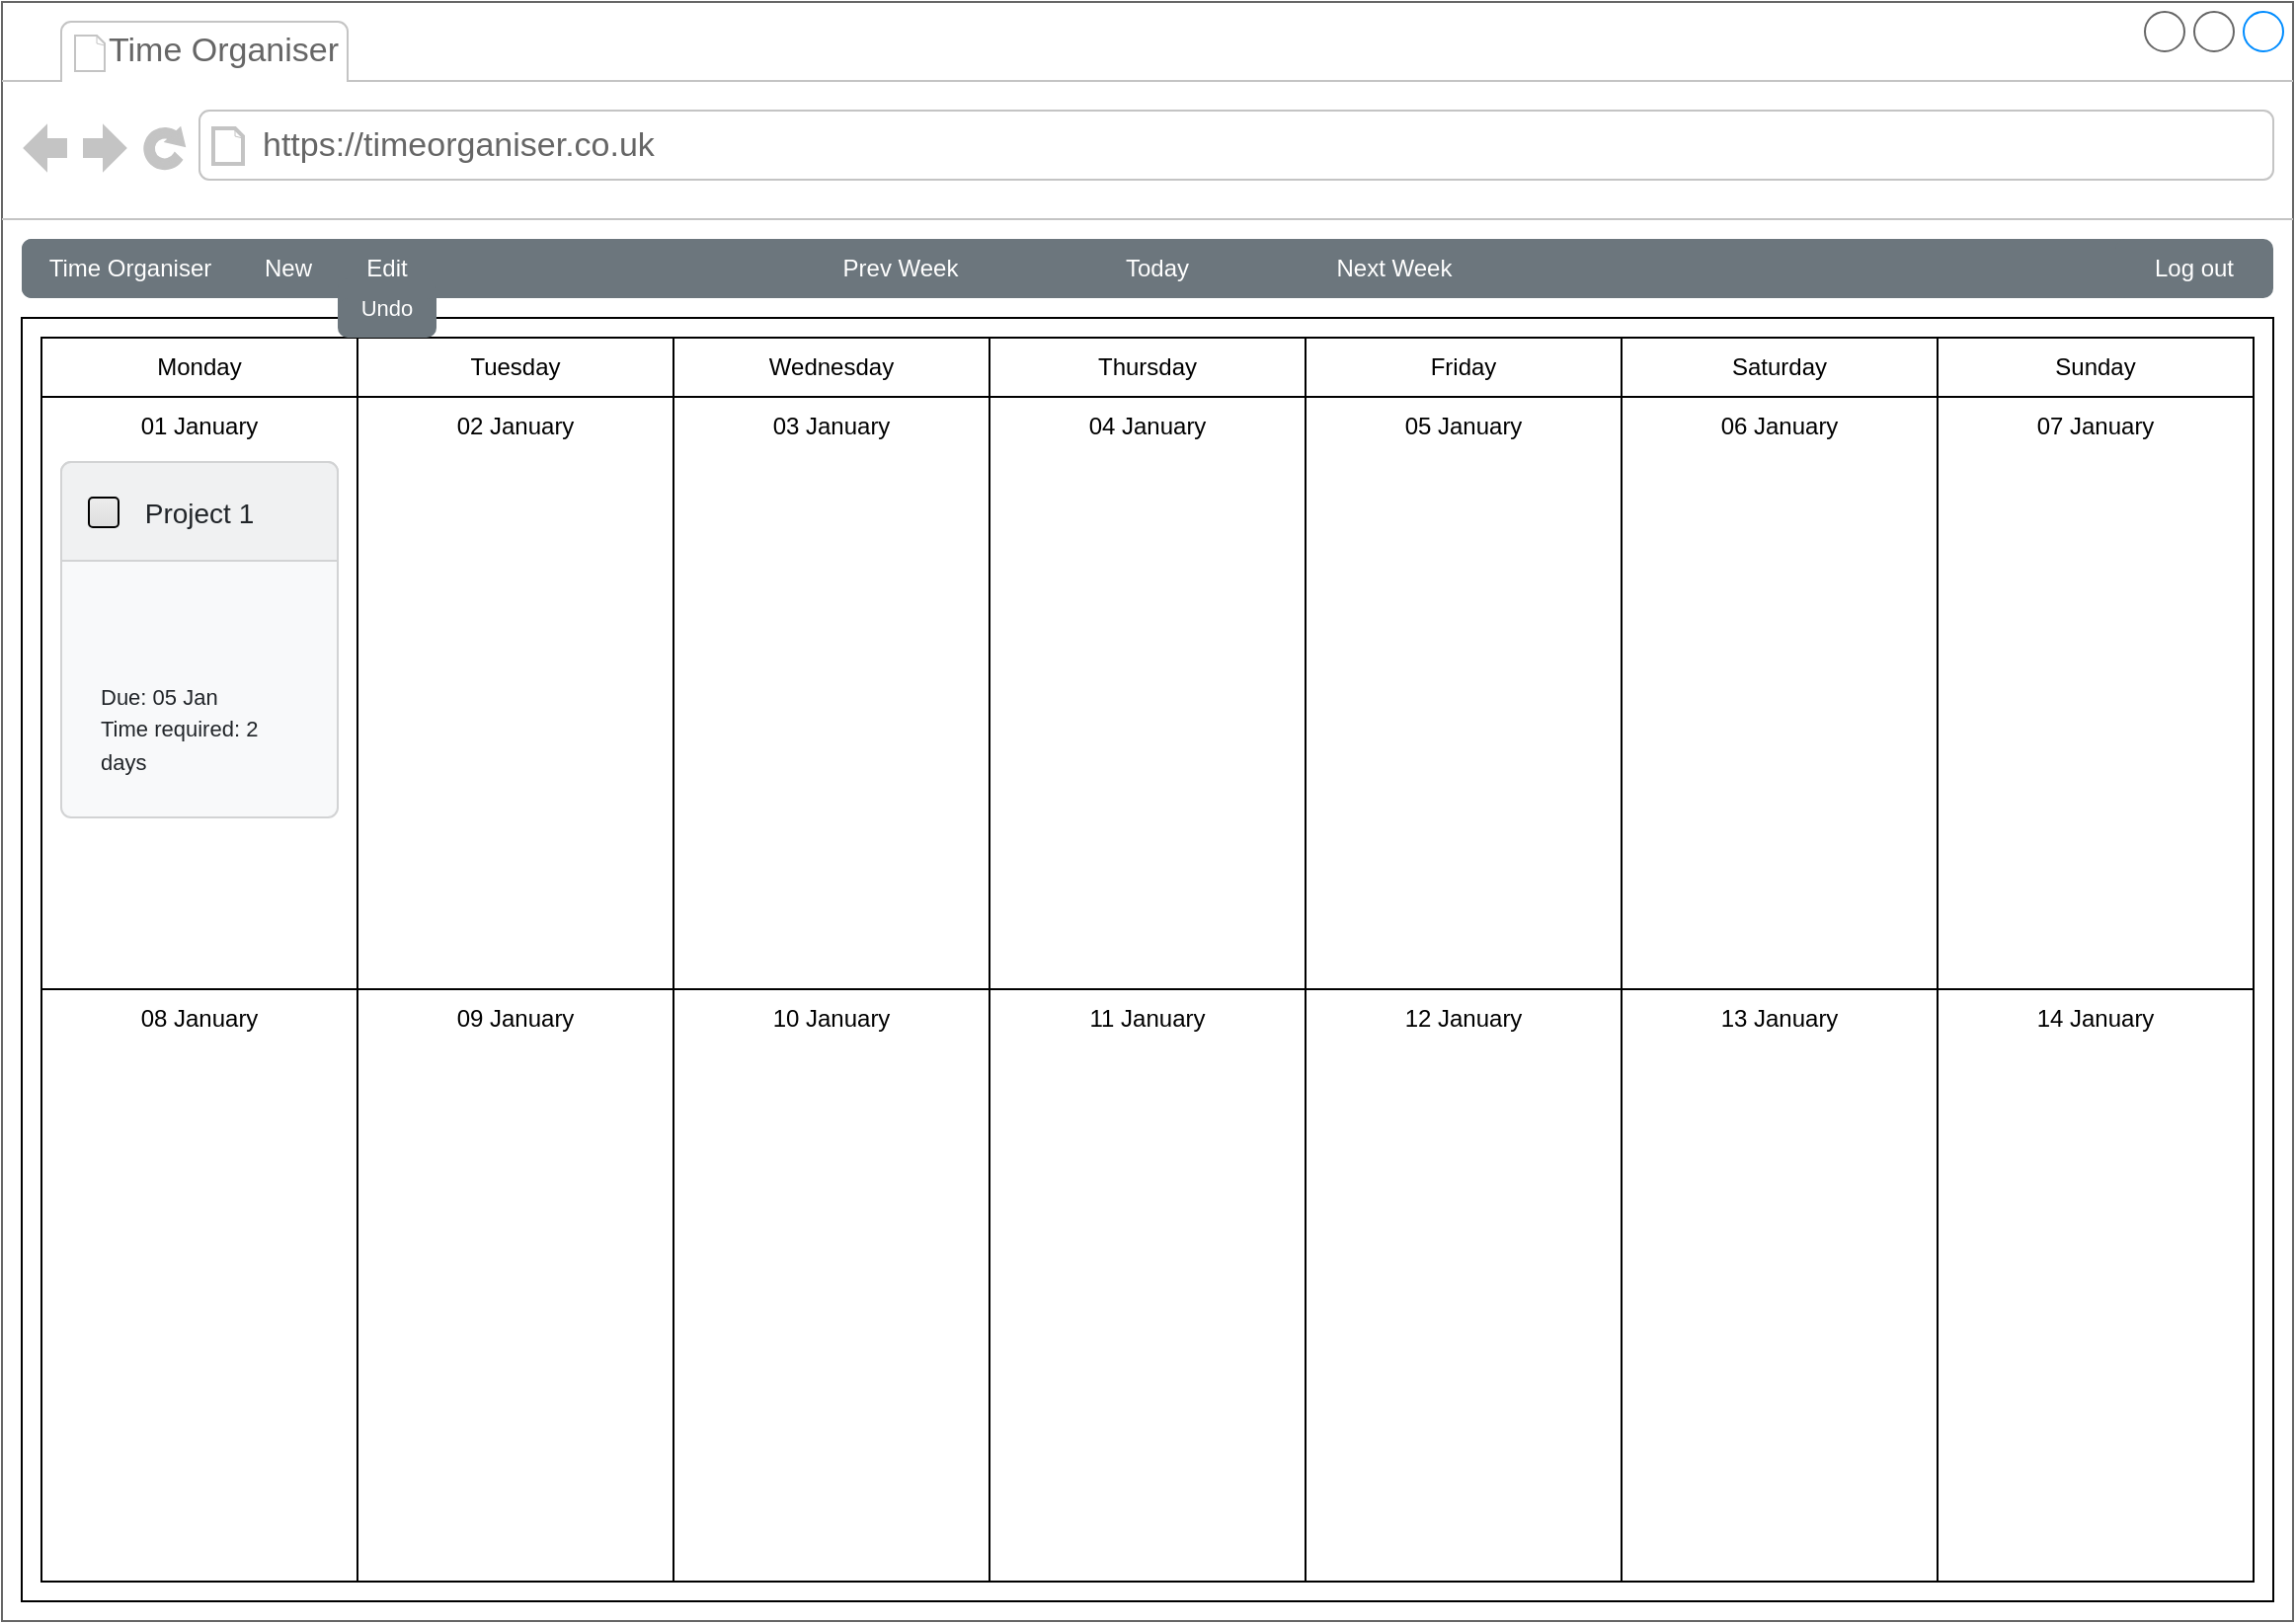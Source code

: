 <mxfile version="22.1.17" type="github" pages="2">
  <diagram name="Main" id="soKR7CIwet9UzGEPgBhU">
    <mxGraphModel dx="1037" dy="797" grid="1" gridSize="10" guides="1" tooltips="1" connect="1" arrows="1" fold="1" page="1" pageScale="1" pageWidth="1169" pageHeight="827" math="0" shadow="0">
      <root>
        <mxCell id="0" />
        <mxCell id="1" parent="0" />
        <mxCell id="f8uNrfVC8qq1xbUnTpQ6-2" value="" style="strokeWidth=1;shadow=0;dashed=0;align=center;html=1;shape=mxgraph.mockup.containers.browserWindow;rSize=0;strokeColor=#666666;strokeColor2=#008cff;strokeColor3=#c4c4c4;mainText=,;recursiveResize=0;" parent="1" vertex="1">
          <mxGeometry width="1160" height="820" as="geometry" />
        </mxCell>
        <mxCell id="f8uNrfVC8qq1xbUnTpQ6-3" value="Time Organiser" style="strokeWidth=1;shadow=0;dashed=0;align=center;html=1;shape=mxgraph.mockup.containers.anchor;fontSize=17;fontColor=#666666;align=left;whiteSpace=wrap;" parent="f8uNrfVC8qq1xbUnTpQ6-2" vertex="1">
          <mxGeometry x="52" y="12" width="120" height="26" as="geometry" />
        </mxCell>
        <mxCell id="f8uNrfVC8qq1xbUnTpQ6-4" value="https://timeorganiser.co.uk" style="strokeWidth=1;shadow=0;dashed=0;align=center;html=1;shape=mxgraph.mockup.containers.anchor;rSize=0;fontSize=17;fontColor=#666666;align=left;" parent="f8uNrfVC8qq1xbUnTpQ6-2" vertex="1">
          <mxGeometry x="130" y="60" width="250" height="26" as="geometry" />
        </mxCell>
        <mxCell id="f8uNrfVC8qq1xbUnTpQ6-10" value="" style="html=1;shadow=0;dashed=0;shape=mxgraph.bootstrap.rrect;rSize=5;strokeColor=none;html=1;whiteSpace=wrap;fillColor=#6C767D;fontColor=#ffffff;sketch=0;" parent="f8uNrfVC8qq1xbUnTpQ6-2" vertex="1">
          <mxGeometry x="10" y="120" width="440" height="30" as="geometry" />
        </mxCell>
        <mxCell id="f8uNrfVC8qq1xbUnTpQ6-11" value="&lt;font color=&quot;#ffffff&quot;&gt;Time Organiser&lt;/font&gt;" style="strokeColor=inherit;fillColor=inherit;gradientColor=inherit;fontColor=inherit;html=1;shadow=0;dashed=0;shape=mxgraph.bootstrap.leftButton;rSize=5;perimeter=none;whiteSpace=wrap;resizeHeight=1;sketch=0;" parent="f8uNrfVC8qq1xbUnTpQ6-10" vertex="1">
          <mxGeometry width="110" height="30" relative="1" as="geometry" />
        </mxCell>
        <mxCell id="f8uNrfVC8qq1xbUnTpQ6-14" value="" style="strokeColor=inherit;fillColor=inherit;gradientColor=inherit;fontColor=inherit;html=1;shadow=0;dashed=0;shape=mxgraph.bootstrap.rightButton;rSize=5;perimeter=none;whiteSpace=wrap;resizeHeight=1;sketch=0;" parent="f8uNrfVC8qq1xbUnTpQ6-10" vertex="1">
          <mxGeometry x="1" width="30" height="30" relative="1" as="geometry">
            <mxPoint x="-30" as="offset" />
          </mxGeometry>
        </mxCell>
        <mxCell id="f8uNrfVC8qq1xbUnTpQ6-12" value="&lt;font color=&quot;#ffffff&quot;&gt;New&lt;/font&gt;" style="strokeColor=inherit;fillColor=inherit;gradientColor=inherit;fontColor=inherit;html=1;shadow=0;dashed=0;perimeter=none;whiteSpace=wrap;resizeHeight=1;sketch=0;" parent="f8uNrfVC8qq1xbUnTpQ6-10" vertex="1">
          <mxGeometry width="30" height="30" relative="1" as="geometry">
            <mxPoint x="120" as="offset" />
          </mxGeometry>
        </mxCell>
        <mxCell id="f8uNrfVC8qq1xbUnTpQ6-13" value="&lt;font color=&quot;#ffffff&quot;&gt;Edit&lt;/font&gt;" style="strokeColor=inherit;fillColor=inherit;gradientColor=inherit;fontColor=inherit;html=1;shadow=0;dashed=0;perimeter=none;whiteSpace=wrap;resizeHeight=1;sketch=0;" parent="f8uNrfVC8qq1xbUnTpQ6-10" vertex="1">
          <mxGeometry width="30" height="30" relative="1" as="geometry">
            <mxPoint x="170" as="offset" />
          </mxGeometry>
        </mxCell>
        <mxCell id="f8uNrfVC8qq1xbUnTpQ6-15" value="" style="html=1;shadow=0;dashed=0;shape=mxgraph.bootstrap.rrect;rSize=5;strokeColor=none;html=1;whiteSpace=wrap;fillColor=#6C767D;fontColor=#ffffff;sketch=0;" parent="f8uNrfVC8qq1xbUnTpQ6-2" vertex="1">
          <mxGeometry x="430" y="120" width="650" height="30" as="geometry" />
        </mxCell>
        <mxCell id="f8uNrfVC8qq1xbUnTpQ6-16" value="" style="strokeColor=inherit;fillColor=inherit;gradientColor=inherit;fontColor=inherit;html=1;shadow=0;dashed=0;shape=mxgraph.bootstrap.leftButton;rSize=5;perimeter=none;whiteSpace=wrap;resizeHeight=1;sketch=0;" parent="f8uNrfVC8qq1xbUnTpQ6-15" vertex="1">
          <mxGeometry width="30" height="30" relative="1" as="geometry" />
        </mxCell>
        <mxCell id="f8uNrfVC8qq1xbUnTpQ6-18" value="" style="strokeColor=inherit;fillColor=inherit;gradientColor=inherit;fontColor=inherit;html=1;shadow=0;dashed=0;shape=mxgraph.bootstrap.rightButton;rSize=5;perimeter=none;whiteSpace=wrap;resizeHeight=1;sketch=0;" parent="f8uNrfVC8qq1xbUnTpQ6-15" vertex="1">
          <mxGeometry x="1" width="30" height="30" relative="1" as="geometry">
            <mxPoint x="-30" as="offset" />
          </mxGeometry>
        </mxCell>
        <mxCell id="4GkKyNcKcZ7dLZaAMH27-37" value="&lt;font color=&quot;#ffffff&quot;&gt;Prev Week&lt;br&gt;&lt;/font&gt;" style="strokeColor=inherit;fillColor=inherit;gradientColor=inherit;fontColor=inherit;html=1;shadow=0;dashed=0;perimeter=none;whiteSpace=wrap;resizeHeight=1;sketch=0;" parent="f8uNrfVC8qq1xbUnTpQ6-15" vertex="1">
          <mxGeometry x="-20" width="90" height="30" as="geometry" />
        </mxCell>
        <mxCell id="4GkKyNcKcZ7dLZaAMH27-38" value="&lt;font color=&quot;#ffffff&quot;&gt;Today&lt;br&gt;&lt;/font&gt;" style="strokeColor=inherit;fillColor=inherit;gradientColor=inherit;fontColor=inherit;html=1;shadow=0;dashed=0;perimeter=none;whiteSpace=wrap;resizeHeight=1;sketch=0;" parent="f8uNrfVC8qq1xbUnTpQ6-15" vertex="1">
          <mxGeometry x="110" width="90" height="30" as="geometry" />
        </mxCell>
        <mxCell id="4GkKyNcKcZ7dLZaAMH27-39" value="&lt;font color=&quot;#ffffff&quot;&gt;Next Week&lt;br&gt;&lt;/font&gt;" style="strokeColor=inherit;fillColor=inherit;gradientColor=inherit;fontColor=inherit;html=1;shadow=0;dashed=0;perimeter=none;whiteSpace=wrap;resizeHeight=1;sketch=0;" parent="f8uNrfVC8qq1xbUnTpQ6-15" vertex="1">
          <mxGeometry x="230" width="90" height="30" as="geometry" />
        </mxCell>
        <mxCell id="f8uNrfVC8qq1xbUnTpQ6-19" value="Log out" style="html=1;shadow=0;dashed=0;shape=mxgraph.bootstrap.rrect;rSize=5;strokeColor=none;html=1;whiteSpace=wrap;fillColor=#6C767D;fontColor=#ffffff;sketch=0;" parent="f8uNrfVC8qq1xbUnTpQ6-2" vertex="1">
          <mxGeometry x="1070" y="120" width="80" height="30" as="geometry" />
        </mxCell>
        <mxCell id="4GkKyNcKcZ7dLZaAMH27-1" value="" style="rounded=0;whiteSpace=wrap;html=1;" parent="f8uNrfVC8qq1xbUnTpQ6-2" vertex="1">
          <mxGeometry x="10" y="160" width="1140" height="650" as="geometry" />
        </mxCell>
        <mxCell id="4GkKyNcKcZ7dLZaAMH27-2" value="Monday" style="rounded=0;whiteSpace=wrap;html=1;" parent="f8uNrfVC8qq1xbUnTpQ6-2" vertex="1">
          <mxGeometry x="20" y="170" width="160" height="30" as="geometry" />
        </mxCell>
        <mxCell id="4GkKyNcKcZ7dLZaAMH27-3" value="Tuesday" style="rounded=0;whiteSpace=wrap;html=1;" parent="f8uNrfVC8qq1xbUnTpQ6-2" vertex="1">
          <mxGeometry x="180" y="170" width="160" height="30" as="geometry" />
        </mxCell>
        <mxCell id="4GkKyNcKcZ7dLZaAMH27-4" value="Wednesday" style="rounded=0;whiteSpace=wrap;html=1;" parent="f8uNrfVC8qq1xbUnTpQ6-2" vertex="1">
          <mxGeometry x="340" y="170" width="160" height="30" as="geometry" />
        </mxCell>
        <mxCell id="4GkKyNcKcZ7dLZaAMH27-5" value="Thursday" style="rounded=0;whiteSpace=wrap;html=1;" parent="f8uNrfVC8qq1xbUnTpQ6-2" vertex="1">
          <mxGeometry x="500" y="170" width="160" height="30" as="geometry" />
        </mxCell>
        <mxCell id="4GkKyNcKcZ7dLZaAMH27-6" value="Friday" style="rounded=0;whiteSpace=wrap;html=1;" parent="f8uNrfVC8qq1xbUnTpQ6-2" vertex="1">
          <mxGeometry x="660" y="170" width="160" height="30" as="geometry" />
        </mxCell>
        <mxCell id="4GkKyNcKcZ7dLZaAMH27-7" value="Saturday" style="rounded=0;whiteSpace=wrap;html=1;" parent="f8uNrfVC8qq1xbUnTpQ6-2" vertex="1">
          <mxGeometry x="820" y="170" width="160" height="30" as="geometry" />
        </mxCell>
        <mxCell id="4GkKyNcKcZ7dLZaAMH27-8" value="Sunday" style="rounded=0;whiteSpace=wrap;html=1;" parent="f8uNrfVC8qq1xbUnTpQ6-2" vertex="1">
          <mxGeometry x="980" y="170" width="160" height="30" as="geometry" />
        </mxCell>
        <mxCell id="4GkKyNcKcZ7dLZaAMH27-9" value="" style="rounded=0;whiteSpace=wrap;html=1;" parent="f8uNrfVC8qq1xbUnTpQ6-2" vertex="1">
          <mxGeometry x="20" y="200" width="160" height="300" as="geometry" />
        </mxCell>
        <mxCell id="4GkKyNcKcZ7dLZaAMH27-10" value="" style="rounded=0;whiteSpace=wrap;html=1;" parent="f8uNrfVC8qq1xbUnTpQ6-2" vertex="1">
          <mxGeometry x="20" y="500" width="160" height="300" as="geometry" />
        </mxCell>
        <mxCell id="4GkKyNcKcZ7dLZaAMH27-11" value="" style="rounded=0;whiteSpace=wrap;html=1;" parent="f8uNrfVC8qq1xbUnTpQ6-2" vertex="1">
          <mxGeometry x="180" y="200" width="160" height="300" as="geometry" />
        </mxCell>
        <mxCell id="4GkKyNcKcZ7dLZaAMH27-12" value="" style="rounded=0;whiteSpace=wrap;html=1;" parent="f8uNrfVC8qq1xbUnTpQ6-2" vertex="1">
          <mxGeometry x="180" y="500" width="160" height="300" as="geometry" />
        </mxCell>
        <mxCell id="4GkKyNcKcZ7dLZaAMH27-13" value="" style="rounded=0;whiteSpace=wrap;html=1;" parent="f8uNrfVC8qq1xbUnTpQ6-2" vertex="1">
          <mxGeometry x="340" y="200" width="160" height="300" as="geometry" />
        </mxCell>
        <mxCell id="4GkKyNcKcZ7dLZaAMH27-14" value="" style="rounded=0;whiteSpace=wrap;html=1;" parent="f8uNrfVC8qq1xbUnTpQ6-2" vertex="1">
          <mxGeometry x="340" y="500" width="160" height="300" as="geometry" />
        </mxCell>
        <mxCell id="4GkKyNcKcZ7dLZaAMH27-15" value="" style="rounded=0;whiteSpace=wrap;html=1;" parent="f8uNrfVC8qq1xbUnTpQ6-2" vertex="1">
          <mxGeometry x="500" y="200" width="160" height="300" as="geometry" />
        </mxCell>
        <mxCell id="4GkKyNcKcZ7dLZaAMH27-16" value="" style="rounded=0;whiteSpace=wrap;html=1;" parent="f8uNrfVC8qq1xbUnTpQ6-2" vertex="1">
          <mxGeometry x="500" y="500" width="160" height="300" as="geometry" />
        </mxCell>
        <mxCell id="4GkKyNcKcZ7dLZaAMH27-17" value="" style="rounded=0;whiteSpace=wrap;html=1;" parent="f8uNrfVC8qq1xbUnTpQ6-2" vertex="1">
          <mxGeometry x="660" y="200" width="160" height="300" as="geometry" />
        </mxCell>
        <mxCell id="4GkKyNcKcZ7dLZaAMH27-18" value="" style="rounded=0;whiteSpace=wrap;html=1;" parent="f8uNrfVC8qq1xbUnTpQ6-2" vertex="1">
          <mxGeometry x="660" y="500" width="160" height="300" as="geometry" />
        </mxCell>
        <mxCell id="4GkKyNcKcZ7dLZaAMH27-19" value="" style="rounded=0;whiteSpace=wrap;html=1;" parent="f8uNrfVC8qq1xbUnTpQ6-2" vertex="1">
          <mxGeometry x="820" y="200" width="160" height="300" as="geometry" />
        </mxCell>
        <mxCell id="4GkKyNcKcZ7dLZaAMH27-20" value="" style="rounded=0;whiteSpace=wrap;html=1;" parent="f8uNrfVC8qq1xbUnTpQ6-2" vertex="1">
          <mxGeometry x="820" y="500" width="160" height="300" as="geometry" />
        </mxCell>
        <mxCell id="4GkKyNcKcZ7dLZaAMH27-21" value="" style="rounded=0;whiteSpace=wrap;html=1;" parent="f8uNrfVC8qq1xbUnTpQ6-2" vertex="1">
          <mxGeometry x="980" y="200" width="160" height="300" as="geometry" />
        </mxCell>
        <mxCell id="4GkKyNcKcZ7dLZaAMH27-22" value="" style="rounded=0;whiteSpace=wrap;html=1;" parent="f8uNrfVC8qq1xbUnTpQ6-2" vertex="1">
          <mxGeometry x="980" y="500" width="160" height="300" as="geometry" />
        </mxCell>
        <mxCell id="4GkKyNcKcZ7dLZaAMH27-23" value="01 January" style="text;html=1;strokeColor=none;fillColor=none;align=center;verticalAlign=middle;whiteSpace=wrap;rounded=0;" parent="f8uNrfVC8qq1xbUnTpQ6-2" vertex="1">
          <mxGeometry x="20" y="200" width="160" height="30" as="geometry" />
        </mxCell>
        <mxCell id="4GkKyNcKcZ7dLZaAMH27-24" value="02&amp;nbsp;January" style="text;html=1;strokeColor=none;fillColor=none;align=center;verticalAlign=middle;whiteSpace=wrap;rounded=0;" parent="f8uNrfVC8qq1xbUnTpQ6-2" vertex="1">
          <mxGeometry x="180" y="200" width="160" height="30" as="geometry" />
        </mxCell>
        <mxCell id="4GkKyNcKcZ7dLZaAMH27-25" value="03 January" style="text;html=1;strokeColor=none;fillColor=none;align=center;verticalAlign=middle;whiteSpace=wrap;rounded=0;" parent="f8uNrfVC8qq1xbUnTpQ6-2" vertex="1">
          <mxGeometry x="340" y="200" width="160" height="30" as="geometry" />
        </mxCell>
        <mxCell id="4GkKyNcKcZ7dLZaAMH27-26" value="04&amp;nbsp;January" style="text;html=1;strokeColor=none;fillColor=none;align=center;verticalAlign=middle;whiteSpace=wrap;rounded=0;" parent="f8uNrfVC8qq1xbUnTpQ6-2" vertex="1">
          <mxGeometry x="500" y="200" width="160" height="30" as="geometry" />
        </mxCell>
        <mxCell id="4GkKyNcKcZ7dLZaAMH27-27" value="05 January" style="text;html=1;strokeColor=none;fillColor=none;align=center;verticalAlign=middle;whiteSpace=wrap;rounded=0;" parent="f8uNrfVC8qq1xbUnTpQ6-2" vertex="1">
          <mxGeometry x="660" y="200" width="160" height="30" as="geometry" />
        </mxCell>
        <mxCell id="4GkKyNcKcZ7dLZaAMH27-28" value="06 January" style="text;html=1;strokeColor=none;fillColor=none;align=center;verticalAlign=middle;whiteSpace=wrap;rounded=0;" parent="f8uNrfVC8qq1xbUnTpQ6-2" vertex="1">
          <mxGeometry x="820" y="200" width="160" height="30" as="geometry" />
        </mxCell>
        <mxCell id="4GkKyNcKcZ7dLZaAMH27-29" value="07&amp;nbsp;January" style="text;html=1;strokeColor=none;fillColor=none;align=center;verticalAlign=middle;whiteSpace=wrap;rounded=0;" parent="f8uNrfVC8qq1xbUnTpQ6-2" vertex="1">
          <mxGeometry x="980" y="200" width="160" height="30" as="geometry" />
        </mxCell>
        <mxCell id="4GkKyNcKcZ7dLZaAMH27-30" value="08 January" style="text;html=1;strokeColor=none;fillColor=none;align=center;verticalAlign=middle;whiteSpace=wrap;rounded=0;" parent="f8uNrfVC8qq1xbUnTpQ6-2" vertex="1">
          <mxGeometry x="20" y="500" width="160" height="30" as="geometry" />
        </mxCell>
        <mxCell id="4GkKyNcKcZ7dLZaAMH27-31" value="09 January" style="text;html=1;strokeColor=none;fillColor=none;align=center;verticalAlign=middle;whiteSpace=wrap;rounded=0;" parent="f8uNrfVC8qq1xbUnTpQ6-2" vertex="1">
          <mxGeometry x="180" y="500" width="160" height="30" as="geometry" />
        </mxCell>
        <mxCell id="4GkKyNcKcZ7dLZaAMH27-32" value="10 January" style="text;html=1;strokeColor=none;fillColor=none;align=center;verticalAlign=middle;whiteSpace=wrap;rounded=0;" parent="f8uNrfVC8qq1xbUnTpQ6-2" vertex="1">
          <mxGeometry x="340" y="500" width="160" height="30" as="geometry" />
        </mxCell>
        <mxCell id="4GkKyNcKcZ7dLZaAMH27-33" value="11 January" style="text;html=1;strokeColor=none;fillColor=none;align=center;verticalAlign=middle;whiteSpace=wrap;rounded=0;" parent="f8uNrfVC8qq1xbUnTpQ6-2" vertex="1">
          <mxGeometry x="500" y="500" width="160" height="30" as="geometry" />
        </mxCell>
        <mxCell id="4GkKyNcKcZ7dLZaAMH27-34" value="12 January" style="text;html=1;strokeColor=none;fillColor=none;align=center;verticalAlign=middle;whiteSpace=wrap;rounded=0;" parent="f8uNrfVC8qq1xbUnTpQ6-2" vertex="1">
          <mxGeometry x="660" y="500" width="160" height="30" as="geometry" />
        </mxCell>
        <mxCell id="4GkKyNcKcZ7dLZaAMH27-35" value="13 January" style="text;html=1;strokeColor=none;fillColor=none;align=center;verticalAlign=middle;whiteSpace=wrap;rounded=0;" parent="f8uNrfVC8qq1xbUnTpQ6-2" vertex="1">
          <mxGeometry x="820" y="500" width="160" height="30" as="geometry" />
        </mxCell>
        <mxCell id="4GkKyNcKcZ7dLZaAMH27-36" value="14 January" style="text;html=1;strokeColor=none;fillColor=none;align=center;verticalAlign=middle;whiteSpace=wrap;rounded=0;" parent="f8uNrfVC8qq1xbUnTpQ6-2" vertex="1">
          <mxGeometry x="980" y="500" width="160" height="30" as="geometry" />
        </mxCell>
        <mxCell id="4GkKyNcKcZ7dLZaAMH27-40" value="&lt;font style=&quot;font-size: 11px;&quot;&gt;Due: 05 Jan&lt;br&gt;Time required: 2 days&lt;/font&gt;" style="html=1;shadow=0;dashed=0;shape=mxgraph.bootstrap.rrect;rSize=5;strokeColor=#D2D3D4;html=1;whiteSpace=wrap;fillColor=#F8F9FA;fontColor=#212529;verticalAlign=bottom;align=left;spacing=20;spacingBottom=0;fontSize=14;" parent="f8uNrfVC8qq1xbUnTpQ6-2" vertex="1">
          <mxGeometry x="30" y="233" width="140" height="180" as="geometry" />
        </mxCell>
        <mxCell id="4GkKyNcKcZ7dLZaAMH27-41" value="&lt;font style=&quot;font-size: 14px;&quot;&gt;Project 1&lt;/font&gt;" style="html=1;shadow=0;dashed=0;shape=mxgraph.bootstrap.topButton;rSize=5;perimeter=none;whiteSpace=wrap;fillColor=#F0F1F2;strokeColor=#D2D3D4;fontColor=#212529;resizeWidth=1;fontSize=18;align=center;spacing=20;" parent="4GkKyNcKcZ7dLZaAMH27-40" vertex="1">
          <mxGeometry width="140" height="50" relative="1" as="geometry" />
        </mxCell>
        <mxCell id="4GkKyNcKcZ7dLZaAMH27-44" value="" style="html=1;shadow=0;dashed=0;shape=mxgraph.bootstrap.checkbox2;labelPosition=right;verticalLabelPosition=middle;align=left;verticalAlign=middle;gradientColor=#DEDEDE;fillColor=#EDEDED;checked=0;spacing=5;checkedFill=#0085FC;checkedStroke=#ffffff;sketch=0;fontSize=16;aspect=fixed;" parent="4GkKyNcKcZ7dLZaAMH27-40" vertex="1">
          <mxGeometry x="14" y="18" width="15" height="15" as="geometry" />
        </mxCell>
        <mxCell id="4GkKyNcKcZ7dLZaAMH27-45" value="" style="html=1;shadow=0;dashed=0;shape=mxgraph.bootstrap.rrect;rSize=5;strokeColor=none;html=1;whiteSpace=wrap;fillColor=#6C767D;fontColor=#ffffff;sketch=0;" parent="f8uNrfVC8qq1xbUnTpQ6-2" vertex="1">
          <mxGeometry x="170" y="140" width="50" height="30" as="geometry" />
        </mxCell>
        <mxCell id="4GkKyNcKcZ7dLZaAMH27-46" value="&lt;font style=&quot;font-size: 11px;&quot; color=&quot;#ffffff&quot;&gt;Undo&lt;/font&gt;" style="strokeColor=inherit;fillColor=inherit;gradientColor=inherit;fontColor=inherit;html=1;shadow=0;dashed=0;shape=mxgraph.bootstrap.topButton;rSize=5;perimeter=none;whiteSpace=wrap;resizeWidth=1;sketch=0;" parent="4GkKyNcKcZ7dLZaAMH27-45" vertex="1">
          <mxGeometry width="50" height="10" relative="1" as="geometry">
            <mxPoint y="10" as="offset" />
          </mxGeometry>
        </mxCell>
      </root>
    </mxGraphModel>
  </diagram>
  <diagram name="Log in" id="obpFiwc5WeMF6UtDXZB0">
    <mxGraphModel dx="1220" dy="938" grid="1" gridSize="10" guides="1" tooltips="1" connect="1" arrows="1" fold="1" page="1" pageScale="1" pageWidth="1169" pageHeight="827" math="0" shadow="0">
      <root>
        <mxCell id="JoULUldGNz2ZtYEWkng5-0" />
        <mxCell id="JoULUldGNz2ZtYEWkng5-1" parent="JoULUldGNz2ZtYEWkng5-0" />
        <mxCell id="JoULUldGNz2ZtYEWkng5-2" value="" style="strokeWidth=1;shadow=0;dashed=0;align=center;html=1;shape=mxgraph.mockup.containers.browserWindow;rSize=0;strokeColor=#666666;strokeColor2=#008cff;strokeColor3=#c4c4c4;mainText=,;recursiveResize=0;" vertex="1" parent="JoULUldGNz2ZtYEWkng5-1">
          <mxGeometry width="1160" height="820" as="geometry" />
        </mxCell>
        <mxCell id="JoULUldGNz2ZtYEWkng5-3" value="Log in" style="strokeWidth=1;shadow=0;dashed=0;align=center;html=1;shape=mxgraph.mockup.containers.anchor;fontSize=17;fontColor=#666666;align=left;whiteSpace=wrap;" vertex="1" parent="JoULUldGNz2ZtYEWkng5-2">
          <mxGeometry x="52" y="12" width="120" height="26" as="geometry" />
        </mxCell>
        <mxCell id="JoULUldGNz2ZtYEWkng5-4" value="https://timeorganiser.co.uk" style="strokeWidth=1;shadow=0;dashed=0;align=center;html=1;shape=mxgraph.mockup.containers.anchor;rSize=0;fontSize=17;fontColor=#666666;align=left;" vertex="1" parent="JoULUldGNz2ZtYEWkng5-2">
          <mxGeometry x="130" y="60" width="250" height="26" as="geometry" />
        </mxCell>
        <mxCell id="JoULUldGNz2ZtYEWkng5-5" value="" style="html=1;shadow=0;dashed=0;shape=mxgraph.bootstrap.rrect;rSize=5;strokeColor=none;html=1;whiteSpace=wrap;fillColor=#6C767D;fontColor=#ffffff;sketch=0;" vertex="1" parent="JoULUldGNz2ZtYEWkng5-2">
          <mxGeometry x="10" y="120" width="440" height="30" as="geometry" />
        </mxCell>
        <mxCell id="JoULUldGNz2ZtYEWkng5-6" value="&lt;font color=&quot;#ffffff&quot;&gt;Time Organiser&lt;/font&gt;" style="strokeColor=inherit;fillColor=inherit;gradientColor=inherit;fontColor=inherit;html=1;shadow=0;dashed=0;shape=mxgraph.bootstrap.leftButton;rSize=5;perimeter=none;whiteSpace=wrap;resizeHeight=1;sketch=0;" vertex="1" parent="JoULUldGNz2ZtYEWkng5-5">
          <mxGeometry width="110" height="30" relative="1" as="geometry" />
        </mxCell>
        <mxCell id="JoULUldGNz2ZtYEWkng5-7" value="" style="strokeColor=inherit;fillColor=inherit;gradientColor=inherit;fontColor=inherit;html=1;shadow=0;dashed=0;shape=mxgraph.bootstrap.rightButton;rSize=5;perimeter=none;whiteSpace=wrap;resizeHeight=1;sketch=0;" vertex="1" parent="JoULUldGNz2ZtYEWkng5-5">
          <mxGeometry x="1" width="30" height="30" relative="1" as="geometry">
            <mxPoint x="-30" as="offset" />
          </mxGeometry>
        </mxCell>
        <mxCell id="JoULUldGNz2ZtYEWkng5-8" value="&lt;font color=&quot;#ffffff&quot;&gt;New&lt;/font&gt;" style="strokeColor=inherit;fillColor=inherit;gradientColor=inherit;fontColor=inherit;html=1;shadow=0;dashed=0;perimeter=none;whiteSpace=wrap;resizeHeight=1;sketch=0;" vertex="1" parent="JoULUldGNz2ZtYEWkng5-5">
          <mxGeometry width="30" height="30" relative="1" as="geometry">
            <mxPoint x="120" as="offset" />
          </mxGeometry>
        </mxCell>
        <mxCell id="JoULUldGNz2ZtYEWkng5-9" value="&lt;font color=&quot;#ffffff&quot;&gt;Edit&lt;/font&gt;" style="strokeColor=inherit;fillColor=inherit;gradientColor=inherit;fontColor=inherit;html=1;shadow=0;dashed=0;perimeter=none;whiteSpace=wrap;resizeHeight=1;sketch=0;" vertex="1" parent="JoULUldGNz2ZtYEWkng5-5">
          <mxGeometry width="30" height="30" relative="1" as="geometry">
            <mxPoint x="170" as="offset" />
          </mxGeometry>
        </mxCell>
        <mxCell id="JoULUldGNz2ZtYEWkng5-10" value="" style="html=1;shadow=0;dashed=0;shape=mxgraph.bootstrap.rrect;rSize=5;strokeColor=none;html=1;whiteSpace=wrap;fillColor=#6C767D;fontColor=#ffffff;sketch=0;" vertex="1" parent="JoULUldGNz2ZtYEWkng5-2">
          <mxGeometry x="430" y="120" width="650" height="30" as="geometry" />
        </mxCell>
        <mxCell id="JoULUldGNz2ZtYEWkng5-11" value="" style="strokeColor=inherit;fillColor=inherit;gradientColor=inherit;fontColor=inherit;html=1;shadow=0;dashed=0;shape=mxgraph.bootstrap.leftButton;rSize=5;perimeter=none;whiteSpace=wrap;resizeHeight=1;sketch=0;" vertex="1" parent="JoULUldGNz2ZtYEWkng5-10">
          <mxGeometry width="30" height="30" relative="1" as="geometry" />
        </mxCell>
        <mxCell id="JoULUldGNz2ZtYEWkng5-12" value="" style="strokeColor=inherit;fillColor=inherit;gradientColor=inherit;fontColor=inherit;html=1;shadow=0;dashed=0;shape=mxgraph.bootstrap.rightButton;rSize=5;perimeter=none;whiteSpace=wrap;resizeHeight=1;sketch=0;" vertex="1" parent="JoULUldGNz2ZtYEWkng5-10">
          <mxGeometry x="1" width="30" height="30" relative="1" as="geometry">
            <mxPoint x="-30" as="offset" />
          </mxGeometry>
        </mxCell>
        <mxCell id="JoULUldGNz2ZtYEWkng5-13" value="&lt;font color=&quot;#ffffff&quot;&gt;&lt;br&gt;&lt;/font&gt;" style="strokeColor=inherit;fillColor=inherit;gradientColor=inherit;fontColor=inherit;html=1;shadow=0;dashed=0;perimeter=none;whiteSpace=wrap;resizeHeight=1;sketch=0;" vertex="1" parent="JoULUldGNz2ZtYEWkng5-10">
          <mxGeometry x="-20" width="90" height="30" as="geometry" />
        </mxCell>
        <mxCell id="JoULUldGNz2ZtYEWkng5-15" value="&lt;font color=&quot;#ffffff&quot;&gt;&lt;br&gt;&lt;/font&gt;" style="strokeColor=inherit;fillColor=inherit;gradientColor=inherit;fontColor=inherit;html=1;shadow=0;dashed=0;perimeter=none;whiteSpace=wrap;resizeHeight=1;sketch=0;" vertex="1" parent="JoULUldGNz2ZtYEWkng5-10">
          <mxGeometry x="230" width="90" height="30" as="geometry" />
        </mxCell>
        <mxCell id="JoULUldGNz2ZtYEWkng5-16" value="Log in" style="html=1;shadow=0;dashed=0;shape=mxgraph.bootstrap.rrect;rSize=5;strokeColor=none;html=1;whiteSpace=wrap;fillColor=#6C767D;fontColor=#ffffff;sketch=0;" vertex="1" parent="JoULUldGNz2ZtYEWkng5-2">
          <mxGeometry x="1070" y="120" width="80" height="30" as="geometry" />
        </mxCell>
        <mxCell id="JoULUldGNz2ZtYEWkng5-17" value="" style="rounded=0;whiteSpace=wrap;html=1;" vertex="1" parent="JoULUldGNz2ZtYEWkng5-2">
          <mxGeometry x="10" y="160" width="1140" height="650" as="geometry" />
        </mxCell>
        <mxCell id="JoULUldGNz2ZtYEWkng5-18" value="Monday" style="rounded=0;whiteSpace=wrap;html=1;" vertex="1" parent="JoULUldGNz2ZtYEWkng5-2">
          <mxGeometry x="20" y="170" width="160" height="30" as="geometry" />
        </mxCell>
        <mxCell id="JoULUldGNz2ZtYEWkng5-19" value="Tuesday" style="rounded=0;whiteSpace=wrap;html=1;" vertex="1" parent="JoULUldGNz2ZtYEWkng5-2">
          <mxGeometry x="180" y="170" width="160" height="30" as="geometry" />
        </mxCell>
        <mxCell id="JoULUldGNz2ZtYEWkng5-20" value="Wednesday" style="rounded=0;whiteSpace=wrap;html=1;" vertex="1" parent="JoULUldGNz2ZtYEWkng5-2">
          <mxGeometry x="340" y="170" width="160" height="30" as="geometry" />
        </mxCell>
        <mxCell id="JoULUldGNz2ZtYEWkng5-21" value="Thursday" style="rounded=0;whiteSpace=wrap;html=1;" vertex="1" parent="JoULUldGNz2ZtYEWkng5-2">
          <mxGeometry x="500" y="170" width="160" height="30" as="geometry" />
        </mxCell>
        <mxCell id="JoULUldGNz2ZtYEWkng5-22" value="Friday" style="rounded=0;whiteSpace=wrap;html=1;" vertex="1" parent="JoULUldGNz2ZtYEWkng5-2">
          <mxGeometry x="660" y="170" width="160" height="30" as="geometry" />
        </mxCell>
        <mxCell id="JoULUldGNz2ZtYEWkng5-23" value="Saturday" style="rounded=0;whiteSpace=wrap;html=1;" vertex="1" parent="JoULUldGNz2ZtYEWkng5-2">
          <mxGeometry x="820" y="170" width="160" height="30" as="geometry" />
        </mxCell>
        <mxCell id="JoULUldGNz2ZtYEWkng5-24" value="Sunday" style="rounded=0;whiteSpace=wrap;html=1;" vertex="1" parent="JoULUldGNz2ZtYEWkng5-2">
          <mxGeometry x="980" y="170" width="160" height="30" as="geometry" />
        </mxCell>
        <mxCell id="JoULUldGNz2ZtYEWkng5-25" value="" style="rounded=0;whiteSpace=wrap;html=1;" vertex="1" parent="JoULUldGNz2ZtYEWkng5-2">
          <mxGeometry x="20" y="200" width="160" height="300" as="geometry" />
        </mxCell>
        <mxCell id="JoULUldGNz2ZtYEWkng5-26" value="" style="rounded=0;whiteSpace=wrap;html=1;" vertex="1" parent="JoULUldGNz2ZtYEWkng5-2">
          <mxGeometry x="20" y="500" width="160" height="300" as="geometry" />
        </mxCell>
        <mxCell id="JoULUldGNz2ZtYEWkng5-27" value="" style="rounded=0;whiteSpace=wrap;html=1;" vertex="1" parent="JoULUldGNz2ZtYEWkng5-2">
          <mxGeometry x="180" y="200" width="160" height="300" as="geometry" />
        </mxCell>
        <mxCell id="JoULUldGNz2ZtYEWkng5-28" value="" style="rounded=0;whiteSpace=wrap;html=1;" vertex="1" parent="JoULUldGNz2ZtYEWkng5-2">
          <mxGeometry x="180" y="500" width="160" height="300" as="geometry" />
        </mxCell>
        <mxCell id="JoULUldGNz2ZtYEWkng5-29" value="" style="rounded=0;whiteSpace=wrap;html=1;" vertex="1" parent="JoULUldGNz2ZtYEWkng5-2">
          <mxGeometry x="340" y="200" width="160" height="300" as="geometry" />
        </mxCell>
        <mxCell id="JoULUldGNz2ZtYEWkng5-30" value="" style="rounded=0;whiteSpace=wrap;html=1;" vertex="1" parent="JoULUldGNz2ZtYEWkng5-2">
          <mxGeometry x="340" y="500" width="160" height="300" as="geometry" />
        </mxCell>
        <mxCell id="JoULUldGNz2ZtYEWkng5-31" value="" style="rounded=0;whiteSpace=wrap;html=1;" vertex="1" parent="JoULUldGNz2ZtYEWkng5-2">
          <mxGeometry x="500" y="200" width="160" height="300" as="geometry" />
        </mxCell>
        <mxCell id="JoULUldGNz2ZtYEWkng5-32" value="" style="rounded=0;whiteSpace=wrap;html=1;" vertex="1" parent="JoULUldGNz2ZtYEWkng5-2">
          <mxGeometry x="500" y="500" width="160" height="300" as="geometry" />
        </mxCell>
        <mxCell id="JoULUldGNz2ZtYEWkng5-33" value="" style="rounded=0;whiteSpace=wrap;html=1;" vertex="1" parent="JoULUldGNz2ZtYEWkng5-2">
          <mxGeometry x="660" y="200" width="160" height="300" as="geometry" />
        </mxCell>
        <mxCell id="JoULUldGNz2ZtYEWkng5-34" value="" style="rounded=0;whiteSpace=wrap;html=1;" vertex="1" parent="JoULUldGNz2ZtYEWkng5-2">
          <mxGeometry x="660" y="500" width="160" height="300" as="geometry" />
        </mxCell>
        <mxCell id="JoULUldGNz2ZtYEWkng5-35" value="" style="rounded=0;whiteSpace=wrap;html=1;" vertex="1" parent="JoULUldGNz2ZtYEWkng5-2">
          <mxGeometry x="820" y="200" width="160" height="300" as="geometry" />
        </mxCell>
        <mxCell id="JoULUldGNz2ZtYEWkng5-36" value="" style="rounded=0;whiteSpace=wrap;html=1;" vertex="1" parent="JoULUldGNz2ZtYEWkng5-2">
          <mxGeometry x="820" y="500" width="160" height="300" as="geometry" />
        </mxCell>
        <mxCell id="JoULUldGNz2ZtYEWkng5-37" value="" style="rounded=0;whiteSpace=wrap;html=1;" vertex="1" parent="JoULUldGNz2ZtYEWkng5-2">
          <mxGeometry x="980" y="200" width="160" height="300" as="geometry" />
        </mxCell>
        <mxCell id="JoULUldGNz2ZtYEWkng5-38" value="" style="rounded=0;whiteSpace=wrap;html=1;" vertex="1" parent="JoULUldGNz2ZtYEWkng5-2">
          <mxGeometry x="980" y="500" width="160" height="300" as="geometry" />
        </mxCell>
        <mxCell id="JoULUldGNz2ZtYEWkng5-39" value="01 January" style="text;html=1;strokeColor=none;fillColor=none;align=center;verticalAlign=middle;whiteSpace=wrap;rounded=0;" vertex="1" parent="JoULUldGNz2ZtYEWkng5-2">
          <mxGeometry x="20" y="200" width="160" height="30" as="geometry" />
        </mxCell>
        <mxCell id="JoULUldGNz2ZtYEWkng5-40" value="02&amp;nbsp;January" style="text;html=1;strokeColor=none;fillColor=none;align=center;verticalAlign=middle;whiteSpace=wrap;rounded=0;" vertex="1" parent="JoULUldGNz2ZtYEWkng5-2">
          <mxGeometry x="180" y="200" width="160" height="30" as="geometry" />
        </mxCell>
        <mxCell id="JoULUldGNz2ZtYEWkng5-41" value="03 January" style="text;html=1;strokeColor=none;fillColor=none;align=center;verticalAlign=middle;whiteSpace=wrap;rounded=0;" vertex="1" parent="JoULUldGNz2ZtYEWkng5-2">
          <mxGeometry x="340" y="200" width="160" height="30" as="geometry" />
        </mxCell>
        <mxCell id="JoULUldGNz2ZtYEWkng5-42" value="04&amp;nbsp;January" style="text;html=1;strokeColor=none;fillColor=none;align=center;verticalAlign=middle;whiteSpace=wrap;rounded=0;" vertex="1" parent="JoULUldGNz2ZtYEWkng5-2">
          <mxGeometry x="500" y="200" width="160" height="30" as="geometry" />
        </mxCell>
        <mxCell id="JoULUldGNz2ZtYEWkng5-43" value="05 January" style="text;html=1;strokeColor=none;fillColor=none;align=center;verticalAlign=middle;whiteSpace=wrap;rounded=0;" vertex="1" parent="JoULUldGNz2ZtYEWkng5-2">
          <mxGeometry x="660" y="200" width="160" height="30" as="geometry" />
        </mxCell>
        <mxCell id="JoULUldGNz2ZtYEWkng5-44" value="06 January" style="text;html=1;strokeColor=none;fillColor=none;align=center;verticalAlign=middle;whiteSpace=wrap;rounded=0;" vertex="1" parent="JoULUldGNz2ZtYEWkng5-2">
          <mxGeometry x="820" y="200" width="160" height="30" as="geometry" />
        </mxCell>
        <mxCell id="JoULUldGNz2ZtYEWkng5-45" value="07&amp;nbsp;January" style="text;html=1;strokeColor=none;fillColor=none;align=center;verticalAlign=middle;whiteSpace=wrap;rounded=0;" vertex="1" parent="JoULUldGNz2ZtYEWkng5-2">
          <mxGeometry x="980" y="200" width="160" height="30" as="geometry" />
        </mxCell>
        <mxCell id="JoULUldGNz2ZtYEWkng5-46" value="08 January" style="text;html=1;strokeColor=none;fillColor=none;align=center;verticalAlign=middle;whiteSpace=wrap;rounded=0;" vertex="1" parent="JoULUldGNz2ZtYEWkng5-2">
          <mxGeometry x="20" y="500" width="160" height="30" as="geometry" />
        </mxCell>
        <mxCell id="JoULUldGNz2ZtYEWkng5-47" value="09 January" style="text;html=1;strokeColor=none;fillColor=none;align=center;verticalAlign=middle;whiteSpace=wrap;rounded=0;" vertex="1" parent="JoULUldGNz2ZtYEWkng5-2">
          <mxGeometry x="180" y="500" width="160" height="30" as="geometry" />
        </mxCell>
        <mxCell id="JoULUldGNz2ZtYEWkng5-48" value="10 January" style="text;html=1;strokeColor=none;fillColor=none;align=center;verticalAlign=middle;whiteSpace=wrap;rounded=0;" vertex="1" parent="JoULUldGNz2ZtYEWkng5-2">
          <mxGeometry x="340" y="500" width="160" height="30" as="geometry" />
        </mxCell>
        <mxCell id="JoULUldGNz2ZtYEWkng5-49" value="11 January" style="text;html=1;strokeColor=none;fillColor=none;align=center;verticalAlign=middle;whiteSpace=wrap;rounded=0;" vertex="1" parent="JoULUldGNz2ZtYEWkng5-2">
          <mxGeometry x="500" y="500" width="160" height="30" as="geometry" />
        </mxCell>
        <mxCell id="JoULUldGNz2ZtYEWkng5-50" value="12 January" style="text;html=1;strokeColor=none;fillColor=none;align=center;verticalAlign=middle;whiteSpace=wrap;rounded=0;" vertex="1" parent="JoULUldGNz2ZtYEWkng5-2">
          <mxGeometry x="660" y="500" width="160" height="30" as="geometry" />
        </mxCell>
        <mxCell id="JoULUldGNz2ZtYEWkng5-51" value="13 January" style="text;html=1;strokeColor=none;fillColor=none;align=center;verticalAlign=middle;whiteSpace=wrap;rounded=0;" vertex="1" parent="JoULUldGNz2ZtYEWkng5-2">
          <mxGeometry x="820" y="500" width="160" height="30" as="geometry" />
        </mxCell>
        <mxCell id="JoULUldGNz2ZtYEWkng5-52" value="14 January" style="text;html=1;strokeColor=none;fillColor=none;align=center;verticalAlign=middle;whiteSpace=wrap;rounded=0;" vertex="1" parent="JoULUldGNz2ZtYEWkng5-2">
          <mxGeometry x="980" y="500" width="160" height="30" as="geometry" />
        </mxCell>
      </root>
    </mxGraphModel>
  </diagram>
</mxfile>

